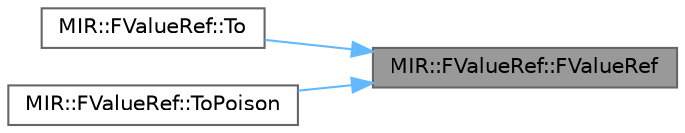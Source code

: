 digraph "MIR::FValueRef::FValueRef"
{
 // INTERACTIVE_SVG=YES
 // LATEX_PDF_SIZE
  bgcolor="transparent";
  edge [fontname=Helvetica,fontsize=10,labelfontname=Helvetica,labelfontsize=10];
  node [fontname=Helvetica,fontsize=10,shape=box,height=0.2,width=0.4];
  rankdir="RL";
  Node1 [id="Node000001",label="MIR::FValueRef::FValueRef",height=0.2,width=0.4,color="gray40", fillcolor="grey60", style="filled", fontcolor="black",tooltip=" "];
  Node1 -> Node2 [id="edge1_Node000001_Node000002",dir="back",color="steelblue1",style="solid",tooltip=" "];
  Node2 [id="Node000002",label="MIR::FValueRef::To",height=0.2,width=0.4,color="grey40", fillcolor="white", style="filled",URL="$d7/dbf/structMIR_1_1FValueRef.html#a0799a5d88b9501f148b51ea084df2e91",tooltip=" "];
  Node1 -> Node3 [id="edge2_Node000001_Node000003",dir="back",color="steelblue1",style="solid",tooltip=" "];
  Node3 [id="Node000003",label="MIR::FValueRef::ToPoison",height=0.2,width=0.4,color="grey40", fillcolor="white", style="filled",URL="$d7/dbf/structMIR_1_1FValueRef.html#ab7c91be4f1ea156b21c2045dc7a9ae42",tooltip=" "];
}
